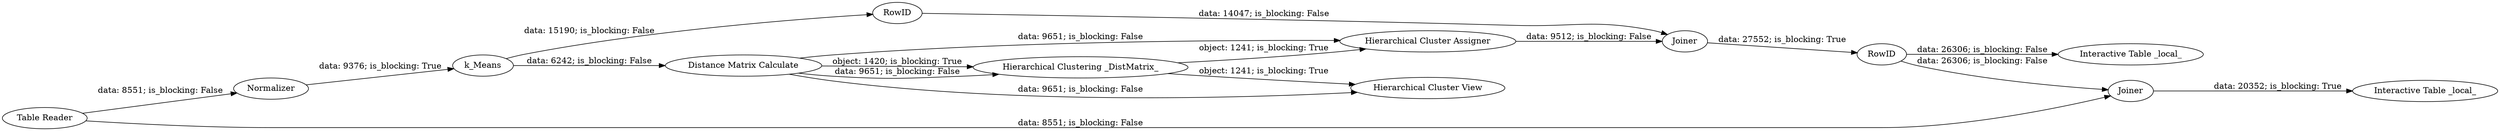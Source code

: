 digraph {
	"7799856624509170884_42" [label=k_Means]
	"7799856624509170884_16" [label="Hierarchical Cluster Assigner"]
	"7799856624509170884_8" [label="Table Reader"]
	"7799856624509170884_48" [label="Interactive Table _local_"]
	"7799856624509170884_40" [label="Hierarchical Cluster View"]
	"7799856624509170884_44" [label="Interactive Table _local_"]
	"7799856624509170884_22" [label="Hierarchical Clustering _DistMatrix_"]
	"7799856624509170884_12" [label=Normalizer]
	"7799856624509170884_43" [label=Joiner]
	"7799856624509170884_45" [label=Joiner]
	"7799856624509170884_23" [label="Distance Matrix Calculate"]
	"7799856624509170884_46" [label=RowID]
	"7799856624509170884_47" [label=RowID]
	"7799856624509170884_23" -> "7799856624509170884_22" [label="data: 9651; is_blocking: False"]
	"7799856624509170884_43" -> "7799856624509170884_47" [label="data: 27552; is_blocking: True"]
	"7799856624509170884_8" -> "7799856624509170884_12" [label="data: 8551; is_blocking: False"]
	"7799856624509170884_42" -> "7799856624509170884_23" [label="data: 6242; is_blocking: False"]
	"7799856624509170884_42" -> "7799856624509170884_46" [label="data: 15190; is_blocking: False"]
	"7799856624509170884_16" -> "7799856624509170884_43" [label="data: 9512; is_blocking: False"]
	"7799856624509170884_47" -> "7799856624509170884_45" [label="data: 26306; is_blocking: False"]
	"7799856624509170884_45" -> "7799856624509170884_48" [label="data: 20352; is_blocking: True"]
	"7799856624509170884_22" -> "7799856624509170884_16" [label="object: 1241; is_blocking: True"]
	"7799856624509170884_22" -> "7799856624509170884_40" [label="object: 1241; is_blocking: True"]
	"7799856624509170884_23" -> "7799856624509170884_16" [label="data: 9651; is_blocking: False"]
	"7799856624509170884_23" -> "7799856624509170884_40" [label="data: 9651; is_blocking: False"]
	"7799856624509170884_47" -> "7799856624509170884_44" [label="data: 26306; is_blocking: False"]
	"7799856624509170884_8" -> "7799856624509170884_45" [label="data: 8551; is_blocking: False"]
	"7799856624509170884_12" -> "7799856624509170884_42" [label="data: 9376; is_blocking: True"]
	"7799856624509170884_23" -> "7799856624509170884_22" [label="object: 1420; is_blocking: True"]
	"7799856624509170884_46" -> "7799856624509170884_43" [label="data: 14047; is_blocking: False"]
	rankdir=LR
}
